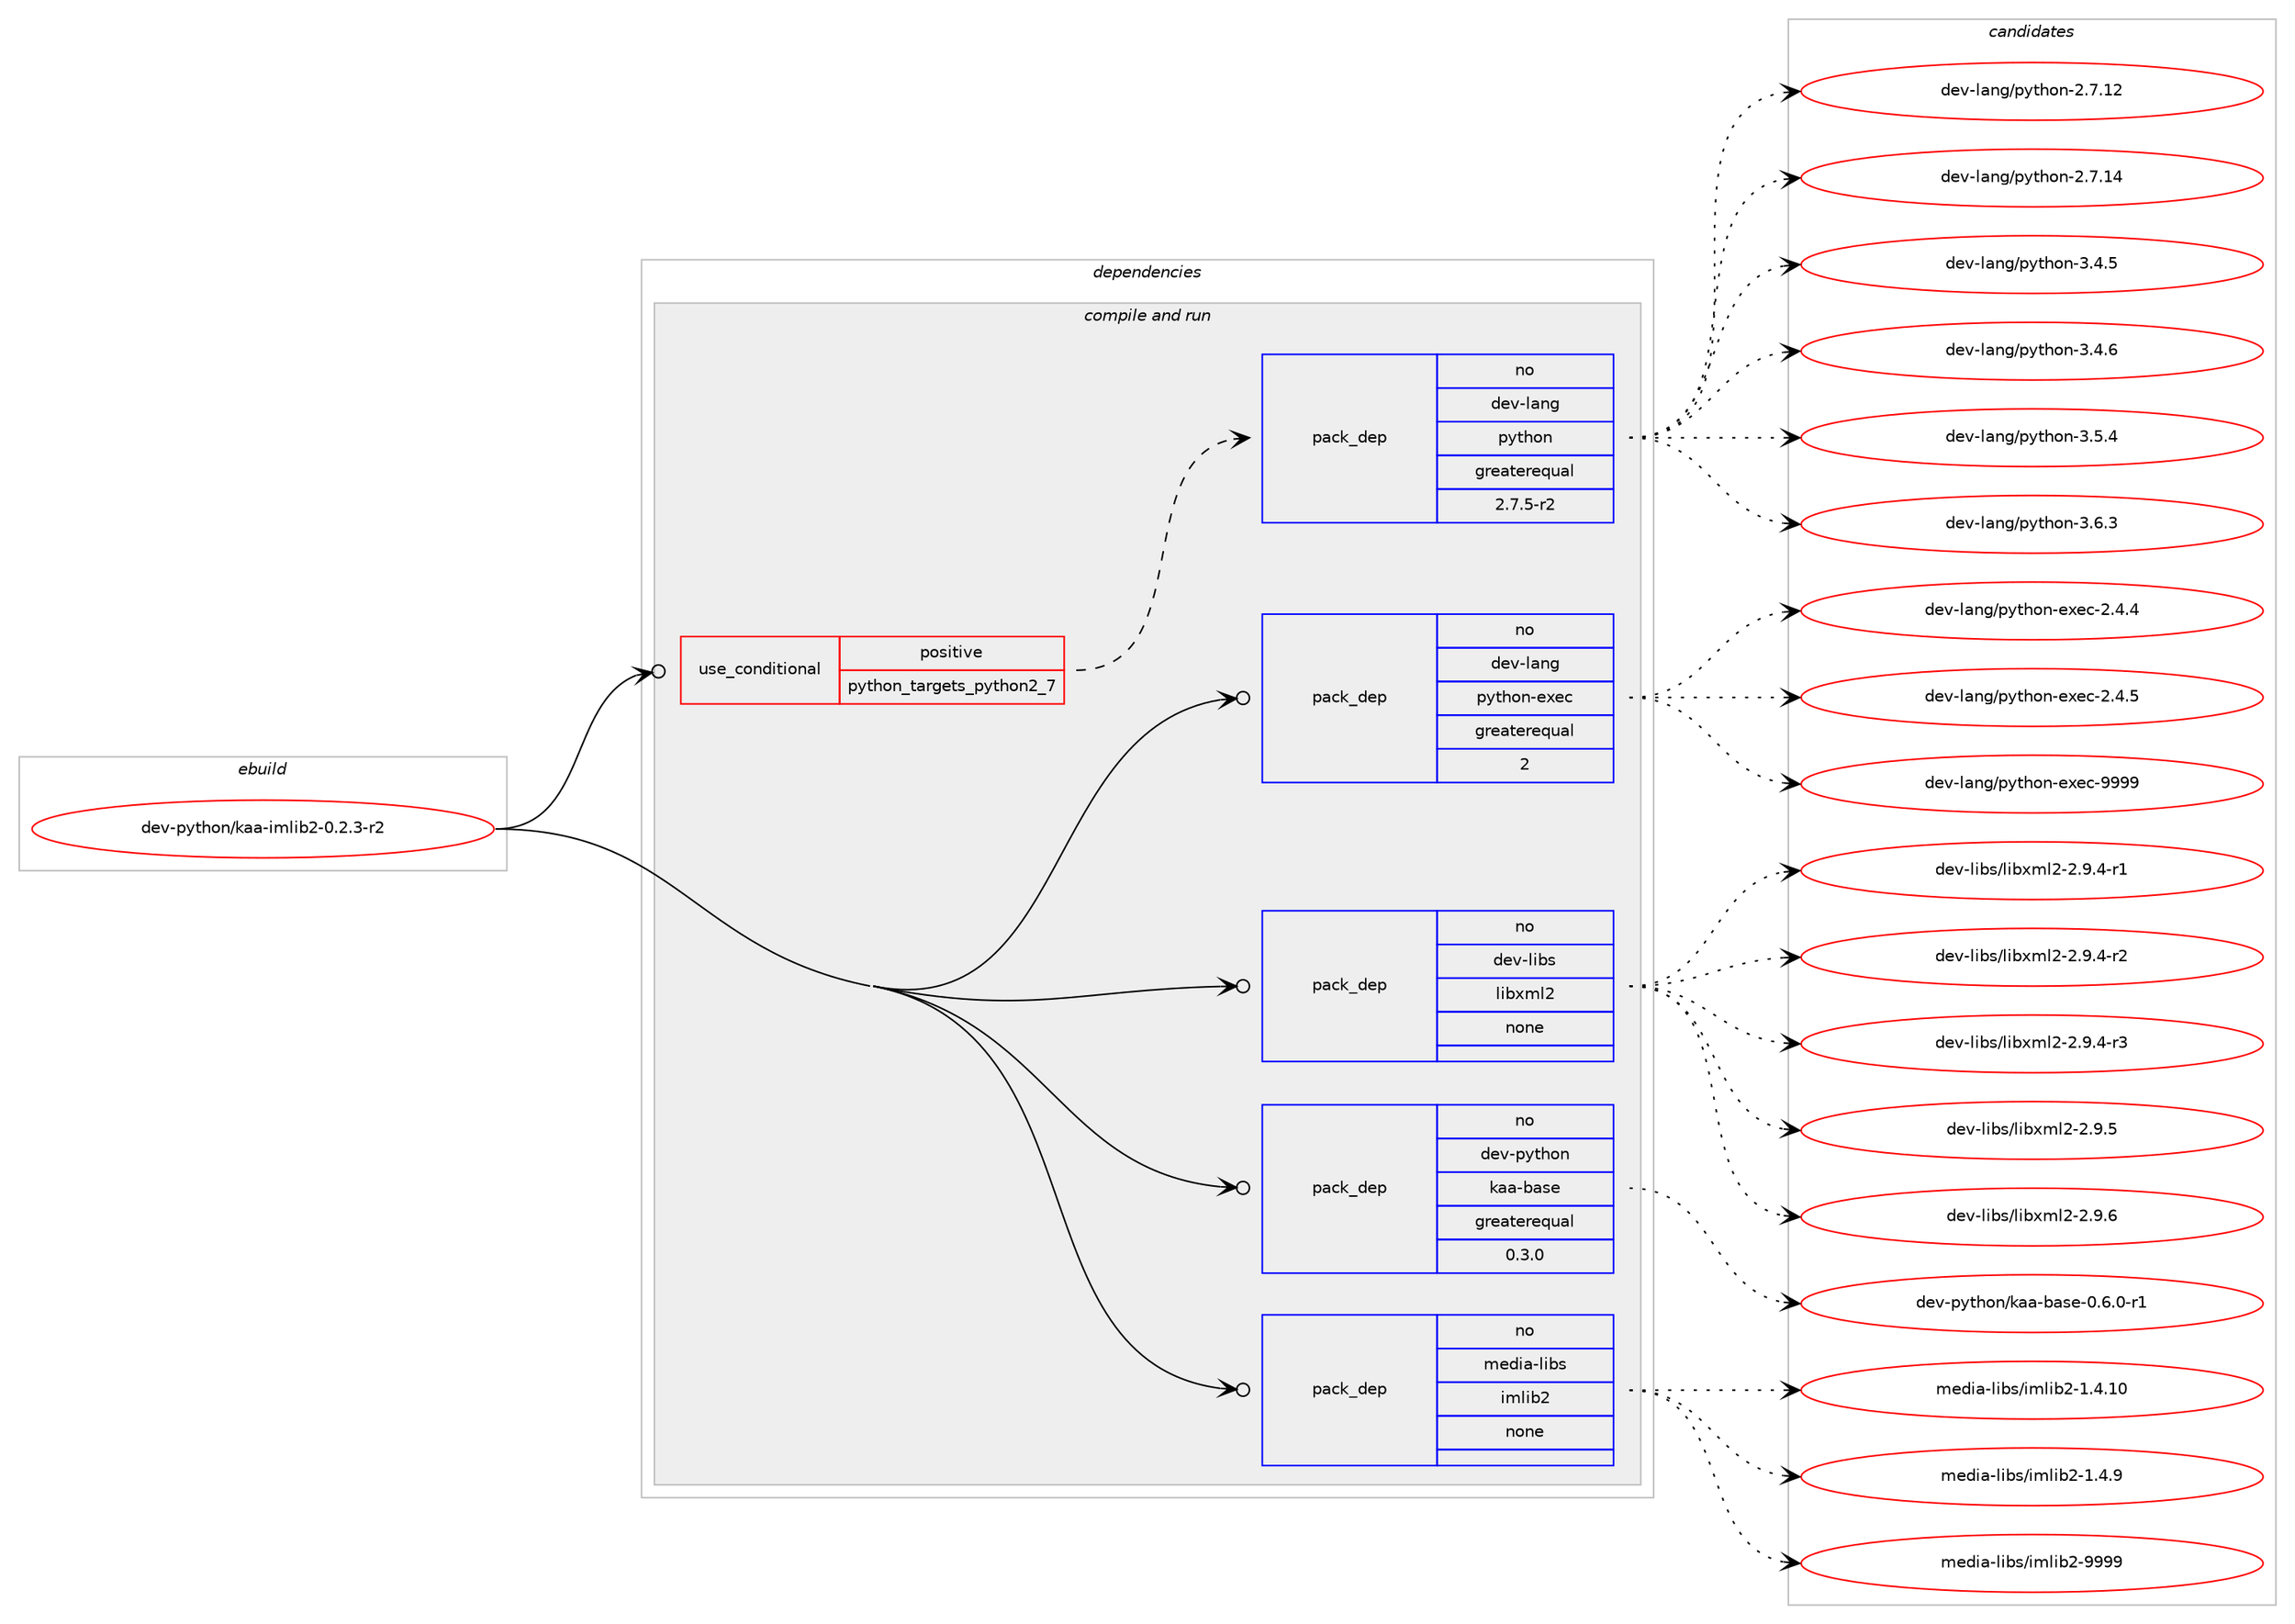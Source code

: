 digraph prolog {

# *************
# Graph options
# *************

newrank=true;
concentrate=true;
compound=true;
graph [rankdir=LR,fontname=Helvetica,fontsize=10,ranksep=1.5];#, ranksep=2.5, nodesep=0.2];
edge  [arrowhead=vee];
node  [fontname=Helvetica,fontsize=10];

# **********
# The ebuild
# **********

subgraph cluster_leftcol {
color=gray;
rank=same;
label=<<i>ebuild</i>>;
id [label="dev-python/kaa-imlib2-0.2.3-r2", color=red, width=4, href="../dev-python/kaa-imlib2-0.2.3-r2.svg"];
}

# ****************
# The dependencies
# ****************

subgraph cluster_midcol {
color=gray;
label=<<i>dependencies</i>>;
subgraph cluster_compile {
fillcolor="#eeeeee";
style=filled;
label=<<i>compile</i>>;
}
subgraph cluster_compileandrun {
fillcolor="#eeeeee";
style=filled;
label=<<i>compile and run</i>>;
subgraph cond34678 {
dependency163496 [label=<<TABLE BORDER="0" CELLBORDER="1" CELLSPACING="0" CELLPADDING="4"><TR><TD ROWSPAN="3" CELLPADDING="10">use_conditional</TD></TR><TR><TD>positive</TD></TR><TR><TD>python_targets_python2_7</TD></TR></TABLE>>, shape=none, color=red];
subgraph pack124966 {
dependency163497 [label=<<TABLE BORDER="0" CELLBORDER="1" CELLSPACING="0" CELLPADDING="4" WIDTH="220"><TR><TD ROWSPAN="6" CELLPADDING="30">pack_dep</TD></TR><TR><TD WIDTH="110">no</TD></TR><TR><TD>dev-lang</TD></TR><TR><TD>python</TD></TR><TR><TD>greaterequal</TD></TR><TR><TD>2.7.5-r2</TD></TR></TABLE>>, shape=none, color=blue];
}
dependency163496:e -> dependency163497:w [weight=20,style="dashed",arrowhead="vee"];
}
id:e -> dependency163496:w [weight=20,style="solid",arrowhead="odotvee"];
subgraph pack124967 {
dependency163498 [label=<<TABLE BORDER="0" CELLBORDER="1" CELLSPACING="0" CELLPADDING="4" WIDTH="220"><TR><TD ROWSPAN="6" CELLPADDING="30">pack_dep</TD></TR><TR><TD WIDTH="110">no</TD></TR><TR><TD>dev-lang</TD></TR><TR><TD>python-exec</TD></TR><TR><TD>greaterequal</TD></TR><TR><TD>2</TD></TR></TABLE>>, shape=none, color=blue];
}
id:e -> dependency163498:w [weight=20,style="solid",arrowhead="odotvee"];
subgraph pack124968 {
dependency163499 [label=<<TABLE BORDER="0" CELLBORDER="1" CELLSPACING="0" CELLPADDING="4" WIDTH="220"><TR><TD ROWSPAN="6" CELLPADDING="30">pack_dep</TD></TR><TR><TD WIDTH="110">no</TD></TR><TR><TD>dev-libs</TD></TR><TR><TD>libxml2</TD></TR><TR><TD>none</TD></TR><TR><TD></TD></TR></TABLE>>, shape=none, color=blue];
}
id:e -> dependency163499:w [weight=20,style="solid",arrowhead="odotvee"];
subgraph pack124969 {
dependency163500 [label=<<TABLE BORDER="0" CELLBORDER="1" CELLSPACING="0" CELLPADDING="4" WIDTH="220"><TR><TD ROWSPAN="6" CELLPADDING="30">pack_dep</TD></TR><TR><TD WIDTH="110">no</TD></TR><TR><TD>dev-python</TD></TR><TR><TD>kaa-base</TD></TR><TR><TD>greaterequal</TD></TR><TR><TD>0.3.0</TD></TR></TABLE>>, shape=none, color=blue];
}
id:e -> dependency163500:w [weight=20,style="solid",arrowhead="odotvee"];
subgraph pack124970 {
dependency163501 [label=<<TABLE BORDER="0" CELLBORDER="1" CELLSPACING="0" CELLPADDING="4" WIDTH="220"><TR><TD ROWSPAN="6" CELLPADDING="30">pack_dep</TD></TR><TR><TD WIDTH="110">no</TD></TR><TR><TD>media-libs</TD></TR><TR><TD>imlib2</TD></TR><TR><TD>none</TD></TR><TR><TD></TD></TR></TABLE>>, shape=none, color=blue];
}
id:e -> dependency163501:w [weight=20,style="solid",arrowhead="odotvee"];
}
subgraph cluster_run {
fillcolor="#eeeeee";
style=filled;
label=<<i>run</i>>;
}
}

# **************
# The candidates
# **************

subgraph cluster_choices {
rank=same;
color=gray;
label=<<i>candidates</i>>;

subgraph choice124966 {
color=black;
nodesep=1;
choice10010111845108971101034711212111610411111045504655464950 [label="dev-lang/python-2.7.12", color=red, width=4,href="../dev-lang/python-2.7.12.svg"];
choice10010111845108971101034711212111610411111045504655464952 [label="dev-lang/python-2.7.14", color=red, width=4,href="../dev-lang/python-2.7.14.svg"];
choice100101118451089711010347112121116104111110455146524653 [label="dev-lang/python-3.4.5", color=red, width=4,href="../dev-lang/python-3.4.5.svg"];
choice100101118451089711010347112121116104111110455146524654 [label="dev-lang/python-3.4.6", color=red, width=4,href="../dev-lang/python-3.4.6.svg"];
choice100101118451089711010347112121116104111110455146534652 [label="dev-lang/python-3.5.4", color=red, width=4,href="../dev-lang/python-3.5.4.svg"];
choice100101118451089711010347112121116104111110455146544651 [label="dev-lang/python-3.6.3", color=red, width=4,href="../dev-lang/python-3.6.3.svg"];
dependency163497:e -> choice10010111845108971101034711212111610411111045504655464950:w [style=dotted,weight="100"];
dependency163497:e -> choice10010111845108971101034711212111610411111045504655464952:w [style=dotted,weight="100"];
dependency163497:e -> choice100101118451089711010347112121116104111110455146524653:w [style=dotted,weight="100"];
dependency163497:e -> choice100101118451089711010347112121116104111110455146524654:w [style=dotted,weight="100"];
dependency163497:e -> choice100101118451089711010347112121116104111110455146534652:w [style=dotted,weight="100"];
dependency163497:e -> choice100101118451089711010347112121116104111110455146544651:w [style=dotted,weight="100"];
}
subgraph choice124967 {
color=black;
nodesep=1;
choice1001011184510897110103471121211161041111104510112010199455046524652 [label="dev-lang/python-exec-2.4.4", color=red, width=4,href="../dev-lang/python-exec-2.4.4.svg"];
choice1001011184510897110103471121211161041111104510112010199455046524653 [label="dev-lang/python-exec-2.4.5", color=red, width=4,href="../dev-lang/python-exec-2.4.5.svg"];
choice10010111845108971101034711212111610411111045101120101994557575757 [label="dev-lang/python-exec-9999", color=red, width=4,href="../dev-lang/python-exec-9999.svg"];
dependency163498:e -> choice1001011184510897110103471121211161041111104510112010199455046524652:w [style=dotted,weight="100"];
dependency163498:e -> choice1001011184510897110103471121211161041111104510112010199455046524653:w [style=dotted,weight="100"];
dependency163498:e -> choice10010111845108971101034711212111610411111045101120101994557575757:w [style=dotted,weight="100"];
}
subgraph choice124968 {
color=black;
nodesep=1;
choice10010111845108105981154710810598120109108504550465746524511449 [label="dev-libs/libxml2-2.9.4-r1", color=red, width=4,href="../dev-libs/libxml2-2.9.4-r1.svg"];
choice10010111845108105981154710810598120109108504550465746524511450 [label="dev-libs/libxml2-2.9.4-r2", color=red, width=4,href="../dev-libs/libxml2-2.9.4-r2.svg"];
choice10010111845108105981154710810598120109108504550465746524511451 [label="dev-libs/libxml2-2.9.4-r3", color=red, width=4,href="../dev-libs/libxml2-2.9.4-r3.svg"];
choice1001011184510810598115471081059812010910850455046574653 [label="dev-libs/libxml2-2.9.5", color=red, width=4,href="../dev-libs/libxml2-2.9.5.svg"];
choice1001011184510810598115471081059812010910850455046574654 [label="dev-libs/libxml2-2.9.6", color=red, width=4,href="../dev-libs/libxml2-2.9.6.svg"];
dependency163499:e -> choice10010111845108105981154710810598120109108504550465746524511449:w [style=dotted,weight="100"];
dependency163499:e -> choice10010111845108105981154710810598120109108504550465746524511450:w [style=dotted,weight="100"];
dependency163499:e -> choice10010111845108105981154710810598120109108504550465746524511451:w [style=dotted,weight="100"];
dependency163499:e -> choice1001011184510810598115471081059812010910850455046574653:w [style=dotted,weight="100"];
dependency163499:e -> choice1001011184510810598115471081059812010910850455046574654:w [style=dotted,weight="100"];
}
subgraph choice124969 {
color=black;
nodesep=1;
choice100101118451121211161041111104710797974598971151014548465446484511449 [label="dev-python/kaa-base-0.6.0-r1", color=red, width=4,href="../dev-python/kaa-base-0.6.0-r1.svg"];
dependency163500:e -> choice100101118451121211161041111104710797974598971151014548465446484511449:w [style=dotted,weight="100"];
}
subgraph choice124970 {
color=black;
nodesep=1;
choice10910110010597451081059811547105109108105985045494652464948 [label="media-libs/imlib2-1.4.10", color=red, width=4,href="../media-libs/imlib2-1.4.10.svg"];
choice109101100105974510810598115471051091081059850454946524657 [label="media-libs/imlib2-1.4.9", color=red, width=4,href="../media-libs/imlib2-1.4.9.svg"];
choice1091011001059745108105981154710510910810598504557575757 [label="media-libs/imlib2-9999", color=red, width=4,href="../media-libs/imlib2-9999.svg"];
dependency163501:e -> choice10910110010597451081059811547105109108105985045494652464948:w [style=dotted,weight="100"];
dependency163501:e -> choice109101100105974510810598115471051091081059850454946524657:w [style=dotted,weight="100"];
dependency163501:e -> choice1091011001059745108105981154710510910810598504557575757:w [style=dotted,weight="100"];
}
}

}
